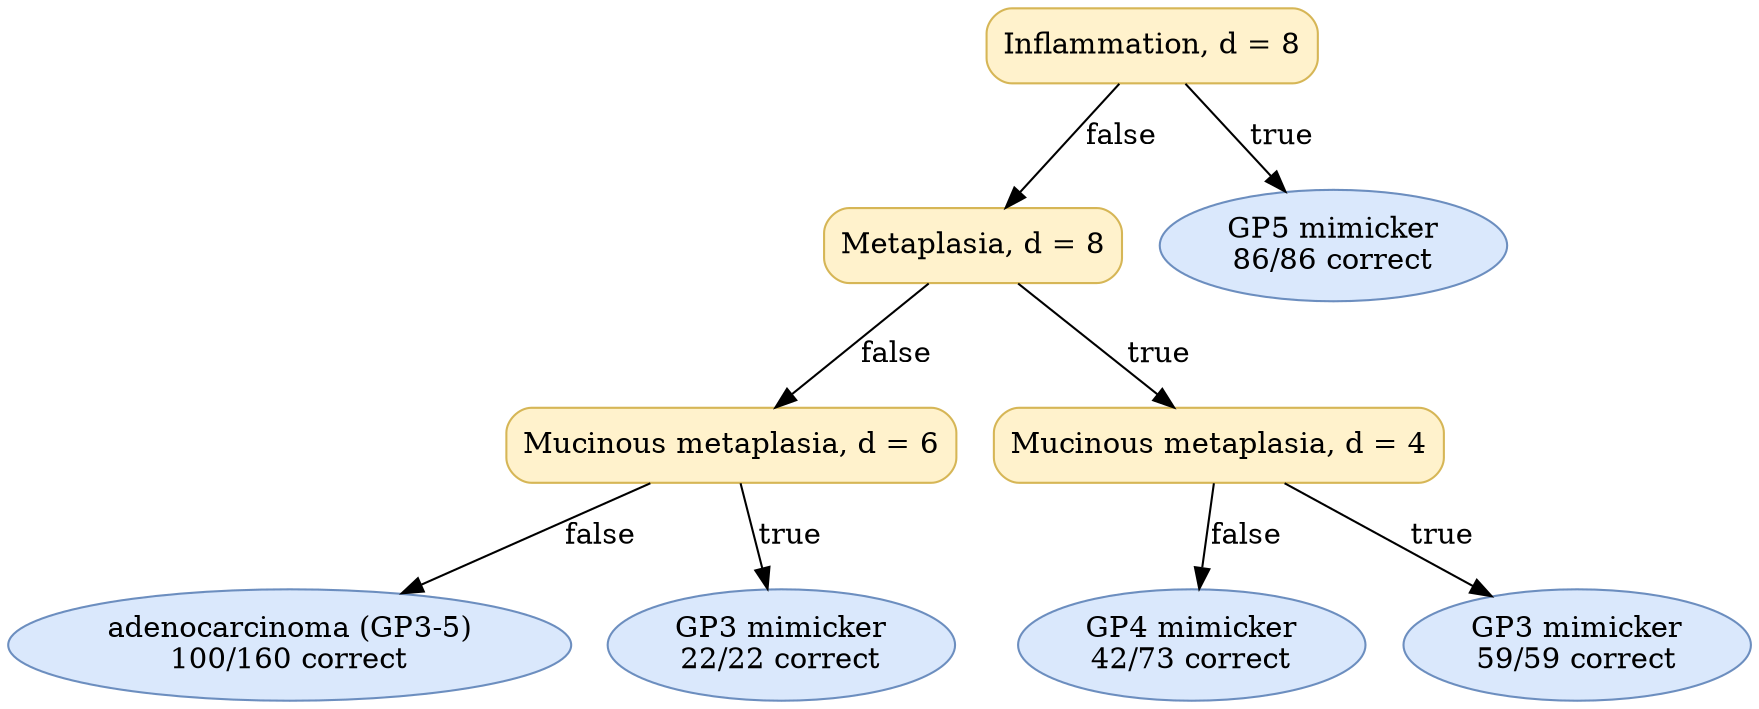 digraph "DT" {
fontname="Times-Roman";
label="";
node [fontname="Times-Roman"];
Node1 [color="#D6B656", fillcolor="#FFF2CC", label="Inflammation, d = 8", shape="box", style="rounded,filled"];
Node2 [color="#D6B656", fillcolor="#FFF2CC", label="Metaplasia, d = 8", shape="box", style="rounded,filled"];
Node3 [color="#D6B656", fillcolor="#FFF2CC", label="Mucinous metaplasia, d = 6", shape="box", style="rounded,filled"];
Node4 [color="#6C8EBF", fillcolor="#DAE8FC", label=<adenocarcinoma (GP3-5)<br/>100/160 correct>, shape="ellipse", style="rounded,filled"];
Node5 [color="#6C8EBF", fillcolor="#DAE8FC", label=<GP3 mimicker<br/>22/22 correct>, shape="ellipse", style="rounded,filled"];
Node6 [color="#D6B656", fillcolor="#FFF2CC", label="Mucinous metaplasia, d = 4", shape="box", style="rounded,filled"];
Node7 [color="#6C8EBF", fillcolor="#DAE8FC", label=<GP4 mimicker<br/>42/73 correct>, shape="ellipse", style="rounded,filled"];
Node8 [color="#6C8EBF", fillcolor="#DAE8FC", label=<GP3 mimicker<br/>59/59 correct>, shape="ellipse", style="rounded,filled"];
Node9 [color="#6C8EBF", fillcolor="#DAE8FC", label=<GP5 mimicker<br/>86/86 correct>, shape="ellipse", style="rounded,filled"];
Node1 -> Node2  [key=0, label="false"];
Node1 -> Node9  [key=0, label="true"];
Node2 -> Node3  [key=0, label="false"];
Node2 -> Node6  [key=0, label="true"];
Node3 -> Node4  [key=0, label="false"];
Node3 -> Node5  [key=0, label="true"];
Node6 -> Node7  [key=0, label="false"];
Node6 -> Node8  [key=0, label="true"];
}

